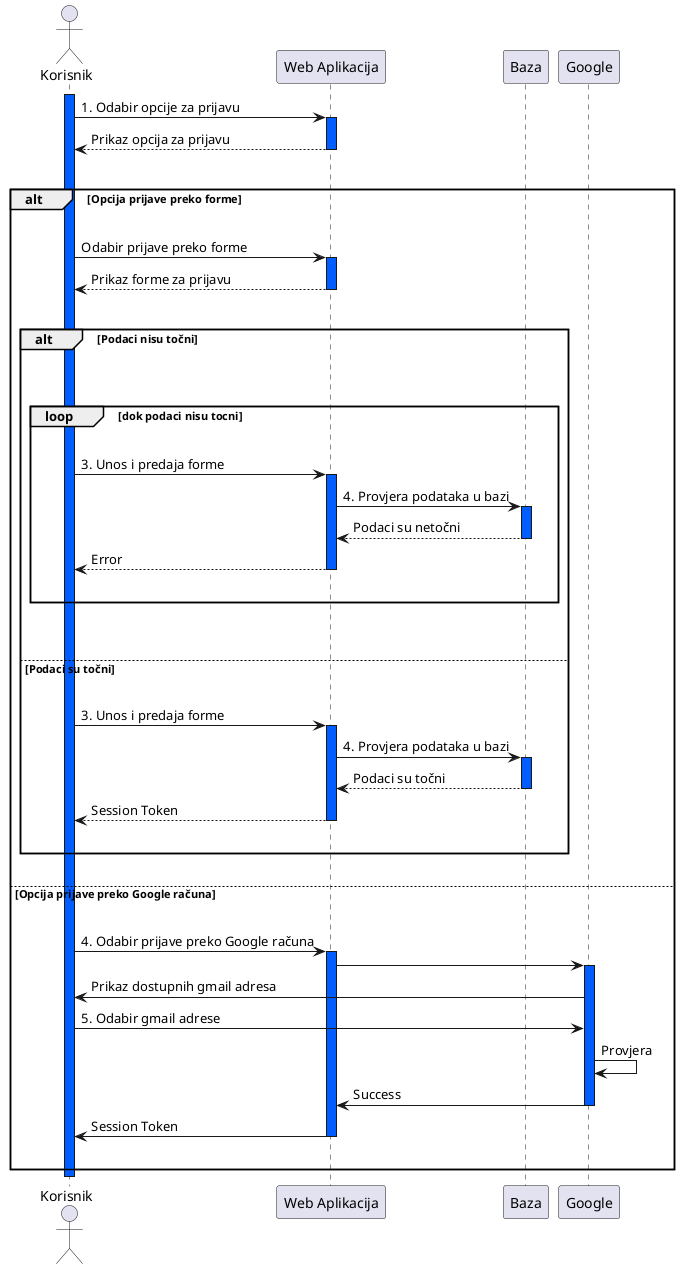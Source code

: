 @startuml loginSequence

actor "Korisnik" as A
participant "Web Aplikacija" as B
participant "Baza" as C
participant "Google" as D

activate A #005DFF

A -> B: 1. Odabir opcije za prijavu
activate B #005DFF
B --> A: Prikaz opcija za prijavu
deactivate B

|||
alt Opcija prijave preko forme
|||

A -> B: Odabir prijave preko forme
activate B #005DFF
B --> A: Prikaz forme za prijavu
deactivate B


|||
alt Podaci nisu točni
|||
|||
loop dok podaci nisu tocni
|||
A -> B: 3. Unos i predaja forme
activate B #005DFF
B -> C: 4. Provjera podataka u bazi
activate C #005DFF
C --> B: Podaci su netočni
deactivate C
B --> A: Error
deactivate B

|||
end
|||
|||
else Podaci su točni
|||

A -> B: 3. Unos i predaja forme
activate B #005DFF
B -> C: 4. Provjera podataka u bazi
activate C #005DFF
C --> B: Podaci su točni
deactivate C
B --> A: Session Token
deactivate B


|||
end
|||
else Opcija prijave preko Google računa
|||

    A -> B: 4. Odabir prijave preko Google računa
    	activate B #005DFF
    B -> D
    	activate D #005DFF
    D -> A: Prikaz dostupnih gmail adresa
    A -> D: 5. Odabir gmail adrese
    D -> D: Provjera
    D -> B: Success
    	deactivate D
    B -> A: Session Token
    	deactivate B

|||
end

deactivate A

@enduml